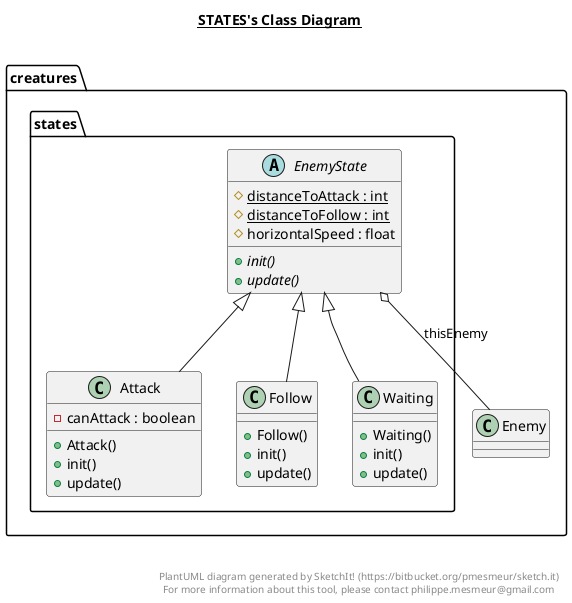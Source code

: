 @startuml

title __STATES's Class Diagram__\n

  namespace creatures {
    namespace states {
      class creatures.states.Attack {
          - canAttack : boolean
          + Attack()
          + init()
          + update()
      }
    }
  }
  

  namespace creatures {
    namespace states {
      abstract class creatures.states.EnemyState {
          {static} # distanceToAttack : int
          {static} # distanceToFollow : int
          # horizontalSpeed : float
          {abstract} + init()
          {abstract} + update()
      }
    }
  }
  

  namespace creatures {
    namespace states {
      class creatures.states.Follow {
          + Follow()
          + init()
          + update()
      }
    }
  }
  

  namespace creatures {
    namespace states {
      class creatures.states.Waiting {
          + Waiting()
          + init()
          + update()
      }
    }
  }
  

  creatures.states.Attack -up-|> creatures.states.EnemyState
  creatures.states.EnemyState o-- creatures.Enemy : thisEnemy
  creatures.states.Follow -up-|> creatures.states.EnemyState
  creatures.states.Waiting -up-|> creatures.states.EnemyState


right footer


PlantUML diagram generated by SketchIt! (https://bitbucket.org/pmesmeur/sketch.it)
For more information about this tool, please contact philippe.mesmeur@gmail.com
endfooter

@enduml
